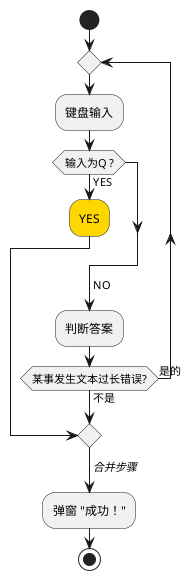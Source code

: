 @startuml
start
repeat
  :键盘输入;
    if (输入为Q ?) then (YES)
      #gold:YES;
'      #palegreen:
      break
    endif

    ->  NO;
    :判断答案;

repeat while (某事发生文本过长错误?) is (是的) not (不是)

-> //合并步骤//;
:弹窗 "成功！";
stop
@enduml

@startuml
start
repeat
  :测试某事;
    if (发生错误?) then (没有)
      #palegreen:好的;
      break
    endif
    ->not ok;
    :弹窗 "文本过长错误";
repeat while (某事发生文本过长错误?) is (是的) not (不是)
->//合并步骤//;
:弹窗 "成功！";
stop
@enduml

